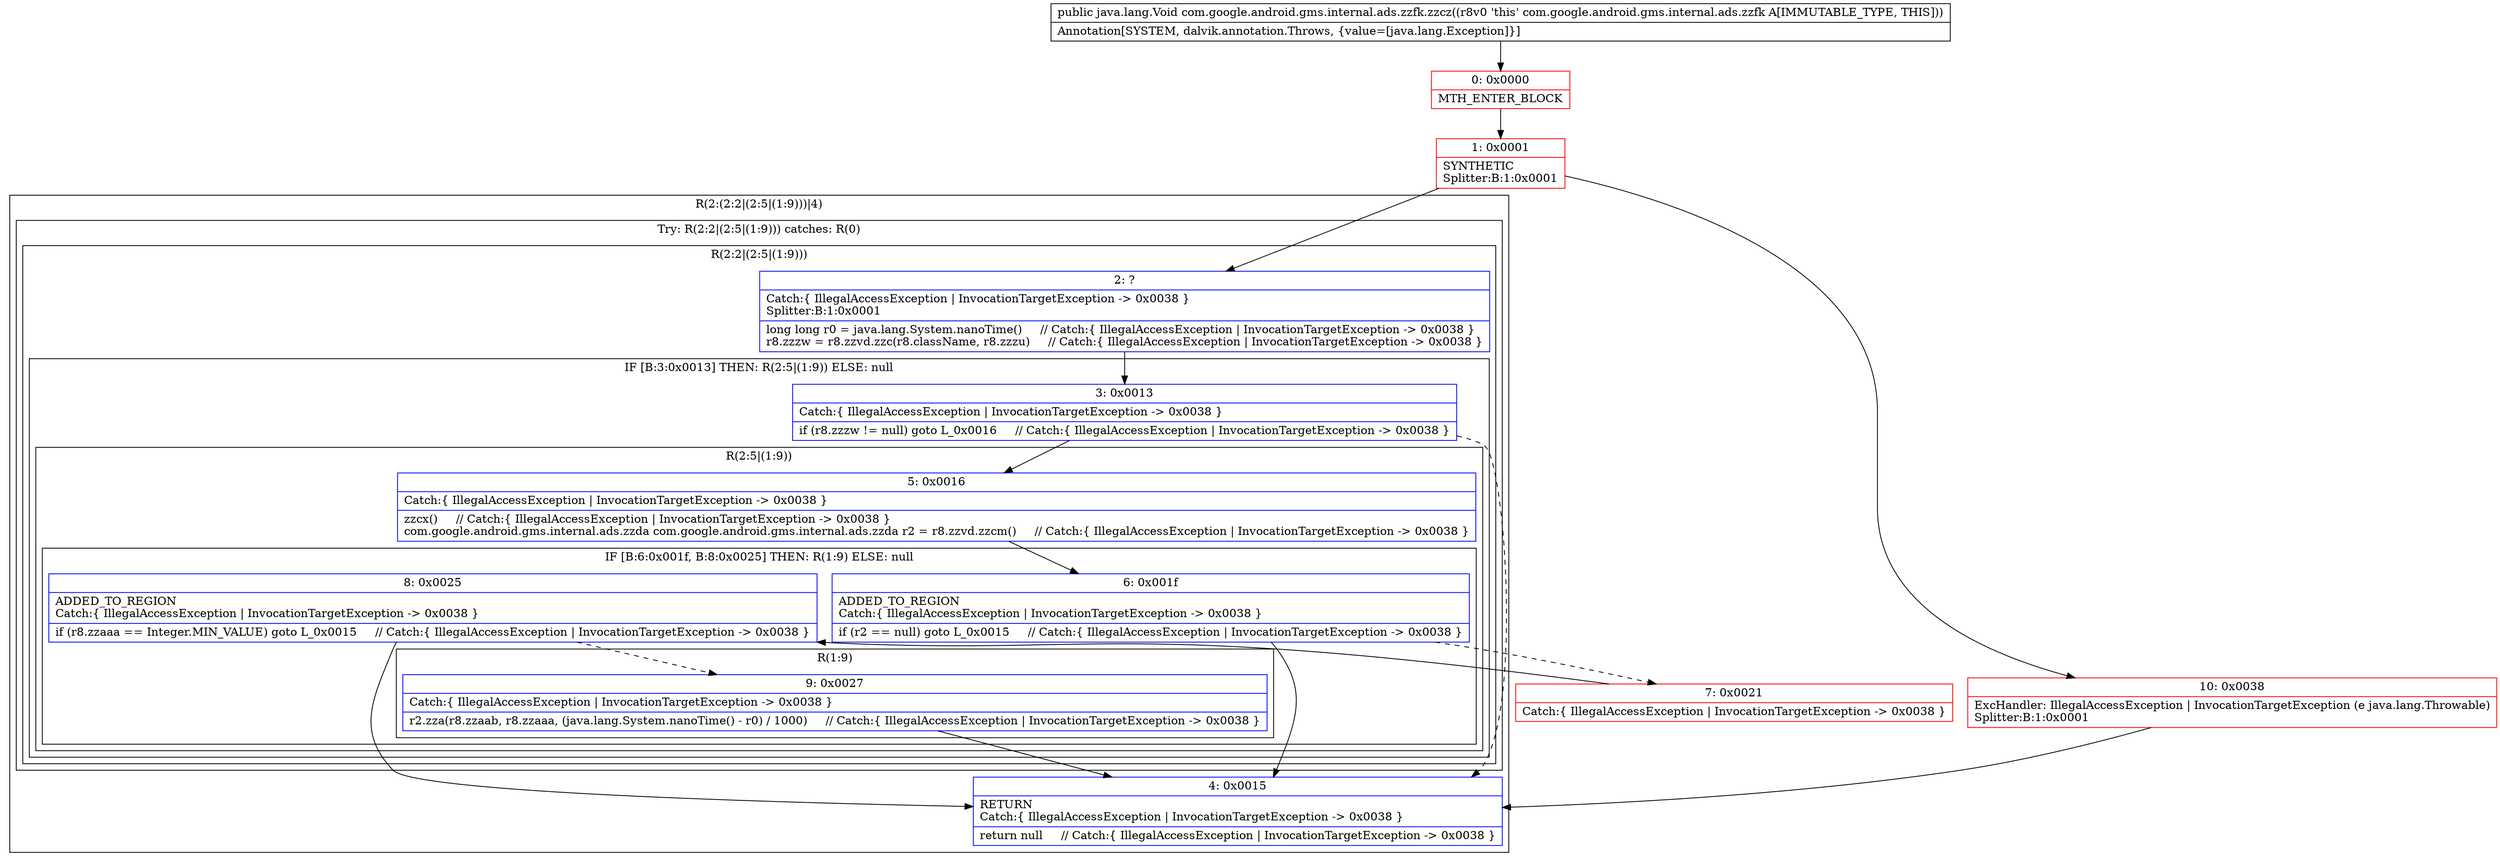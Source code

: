 digraph "CFG forcom.google.android.gms.internal.ads.zzfk.zzcz()Ljava\/lang\/Void;" {
subgraph cluster_Region_194715962 {
label = "R(2:(2:2|(2:5|(1:9)))|4)";
node [shape=record,color=blue];
subgraph cluster_TryCatchRegion_918783713 {
label = "Try: R(2:2|(2:5|(1:9))) catches: R(0)";
node [shape=record,color=blue];
subgraph cluster_Region_763462911 {
label = "R(2:2|(2:5|(1:9)))";
node [shape=record,color=blue];
Node_2 [shape=record,label="{2\:\ ?|Catch:\{ IllegalAccessException \| InvocationTargetException \-\> 0x0038 \}\lSplitter:B:1:0x0001\l|long long r0 = java.lang.System.nanoTime()     \/\/ Catch:\{ IllegalAccessException \| InvocationTargetException \-\> 0x0038 \}\lr8.zzzw = r8.zzvd.zzc(r8.className, r8.zzzu)     \/\/ Catch:\{ IllegalAccessException \| InvocationTargetException \-\> 0x0038 \}\l}"];
subgraph cluster_IfRegion_347766594 {
label = "IF [B:3:0x0013] THEN: R(2:5|(1:9)) ELSE: null";
node [shape=record,color=blue];
Node_3 [shape=record,label="{3\:\ 0x0013|Catch:\{ IllegalAccessException \| InvocationTargetException \-\> 0x0038 \}\l|if (r8.zzzw != null) goto L_0x0016     \/\/ Catch:\{ IllegalAccessException \| InvocationTargetException \-\> 0x0038 \}\l}"];
subgraph cluster_Region_1602893886 {
label = "R(2:5|(1:9))";
node [shape=record,color=blue];
Node_5 [shape=record,label="{5\:\ 0x0016|Catch:\{ IllegalAccessException \| InvocationTargetException \-\> 0x0038 \}\l|zzcx()     \/\/ Catch:\{ IllegalAccessException \| InvocationTargetException \-\> 0x0038 \}\lcom.google.android.gms.internal.ads.zzda com.google.android.gms.internal.ads.zzda r2 = r8.zzvd.zzcm()     \/\/ Catch:\{ IllegalAccessException \| InvocationTargetException \-\> 0x0038 \}\l}"];
subgraph cluster_IfRegion_1832524779 {
label = "IF [B:6:0x001f, B:8:0x0025] THEN: R(1:9) ELSE: null";
node [shape=record,color=blue];
Node_6 [shape=record,label="{6\:\ 0x001f|ADDED_TO_REGION\lCatch:\{ IllegalAccessException \| InvocationTargetException \-\> 0x0038 \}\l|if (r2 == null) goto L_0x0015     \/\/ Catch:\{ IllegalAccessException \| InvocationTargetException \-\> 0x0038 \}\l}"];
Node_8 [shape=record,label="{8\:\ 0x0025|ADDED_TO_REGION\lCatch:\{ IllegalAccessException \| InvocationTargetException \-\> 0x0038 \}\l|if (r8.zzaaa == Integer.MIN_VALUE) goto L_0x0015     \/\/ Catch:\{ IllegalAccessException \| InvocationTargetException \-\> 0x0038 \}\l}"];
subgraph cluster_Region_1136745826 {
label = "R(1:9)";
node [shape=record,color=blue];
Node_9 [shape=record,label="{9\:\ 0x0027|Catch:\{ IllegalAccessException \| InvocationTargetException \-\> 0x0038 \}\l|r2.zza(r8.zzaab, r8.zzaaa, (java.lang.System.nanoTime() \- r0) \/ 1000)     \/\/ Catch:\{ IllegalAccessException \| InvocationTargetException \-\> 0x0038 \}\l}"];
}
}
}
}
}
subgraph cluster_Region_1678191160 {
label = "R(0) | ExcHandler: IllegalAccessException \| InvocationTargetException (e java.lang.Throwable)\l";
node [shape=record,color=blue];
}
}
Node_4 [shape=record,label="{4\:\ 0x0015|RETURN\lCatch:\{ IllegalAccessException \| InvocationTargetException \-\> 0x0038 \}\l|return null     \/\/ Catch:\{ IllegalAccessException \| InvocationTargetException \-\> 0x0038 \}\l}"];
}
subgraph cluster_Region_1678191160 {
label = "R(0) | ExcHandler: IllegalAccessException \| InvocationTargetException (e java.lang.Throwable)\l";
node [shape=record,color=blue];
}
Node_0 [shape=record,color=red,label="{0\:\ 0x0000|MTH_ENTER_BLOCK\l}"];
Node_1 [shape=record,color=red,label="{1\:\ 0x0001|SYNTHETIC\lSplitter:B:1:0x0001\l}"];
Node_7 [shape=record,color=red,label="{7\:\ 0x0021|Catch:\{ IllegalAccessException \| InvocationTargetException \-\> 0x0038 \}\l}"];
Node_10 [shape=record,color=red,label="{10\:\ 0x0038|ExcHandler: IllegalAccessException \| InvocationTargetException (e java.lang.Throwable)\lSplitter:B:1:0x0001\l}"];
MethodNode[shape=record,label="{public java.lang.Void com.google.android.gms.internal.ads.zzfk.zzcz((r8v0 'this' com.google.android.gms.internal.ads.zzfk A[IMMUTABLE_TYPE, THIS]))  | Annotation[SYSTEM, dalvik.annotation.Throws, \{value=[java.lang.Exception]\}]\l}"];
MethodNode -> Node_0;
Node_2 -> Node_3;
Node_3 -> Node_4[style=dashed];
Node_3 -> Node_5;
Node_5 -> Node_6;
Node_6 -> Node_4;
Node_6 -> Node_7[style=dashed];
Node_8 -> Node_4;
Node_8 -> Node_9[style=dashed];
Node_9 -> Node_4;
Node_0 -> Node_1;
Node_1 -> Node_2;
Node_1 -> Node_10;
Node_7 -> Node_8;
Node_10 -> Node_4;
}

